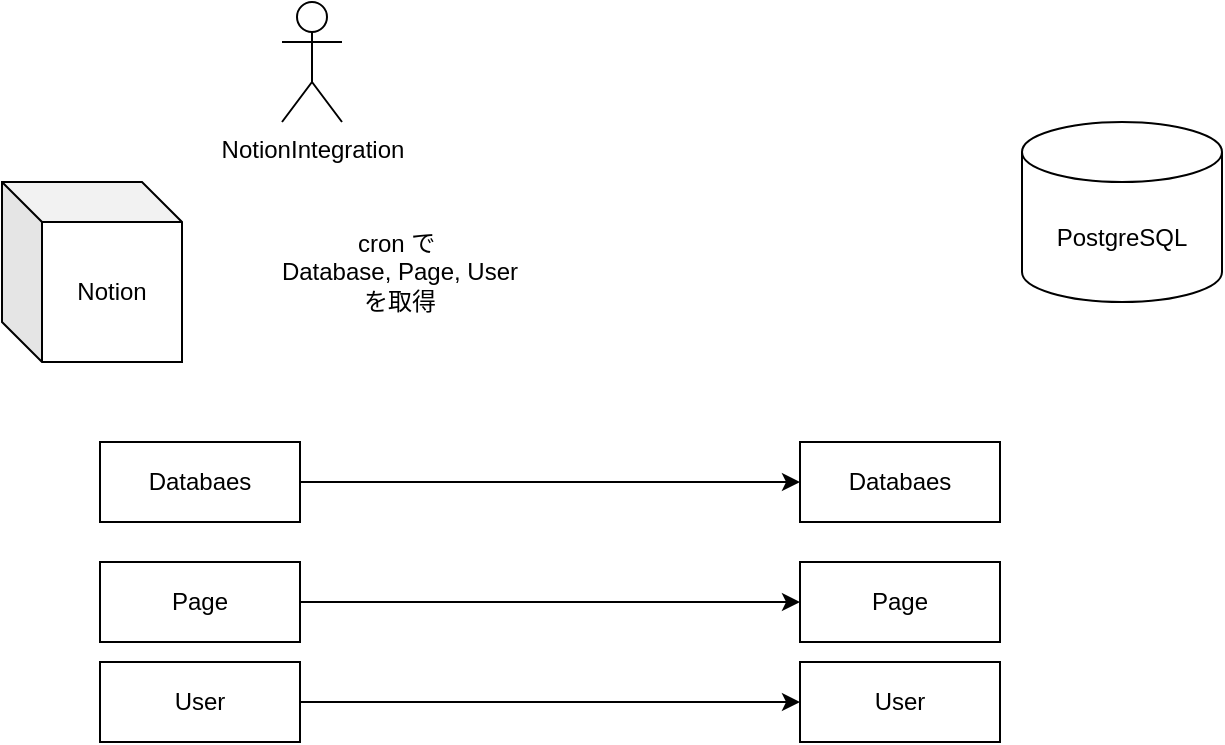 <mxfile>
    <diagram id="TxpSYVkl7BjsVk_-0_NG" name="ER">
        <mxGraphModel dx="299" dy="807" grid="1" gridSize="10" guides="1" tooltips="1" connect="1" arrows="1" fold="1" page="1" pageScale="1" pageWidth="827" pageHeight="1169" math="0" shadow="0">
            <root>
                <mxCell id="0"/>
                <mxCell id="1" parent="0"/>
                <mxCell id="2" value="User" style="whiteSpace=wrap;html=1;align=center;" parent="1" vertex="1">
                    <mxGeometry x="539" y="410" width="100" height="40" as="geometry"/>
                </mxCell>
                <mxCell id="3" value="PostgreSQL" style="shape=cylinder3;whiteSpace=wrap;html=1;boundedLbl=1;backgroundOutline=1;size=15;" parent="1" vertex="1">
                    <mxGeometry x="650" y="140" width="100" height="90" as="geometry"/>
                </mxCell>
                <mxCell id="4" value="Databaes" style="whiteSpace=wrap;html=1;align=center;" parent="1" vertex="1">
                    <mxGeometry x="539" y="300" width="100" height="40" as="geometry"/>
                </mxCell>
                <mxCell id="5" value="Page" style="whiteSpace=wrap;html=1;align=center;" parent="1" vertex="1">
                    <mxGeometry x="539" y="360" width="100" height="40" as="geometry"/>
                </mxCell>
                <mxCell id="6" value="Notion" style="shape=cube;whiteSpace=wrap;html=1;boundedLbl=1;backgroundOutline=1;darkOpacity=0.05;darkOpacity2=0.1;" parent="1" vertex="1">
                    <mxGeometry x="140" y="170" width="90" height="90" as="geometry"/>
                </mxCell>
                <mxCell id="13" style="edgeStyle=orthogonalEdgeStyle;rounded=0;orthogonalLoop=1;jettySize=auto;html=1;exitX=1;exitY=0.5;exitDx=0;exitDy=0;" parent="1" source="9" target="2" edge="1">
                    <mxGeometry relative="1" as="geometry"/>
                </mxCell>
                <mxCell id="9" value="User" style="whiteSpace=wrap;html=1;align=center;" parent="1" vertex="1">
                    <mxGeometry x="189" y="410" width="100" height="40" as="geometry"/>
                </mxCell>
                <mxCell id="14" style="edgeStyle=orthogonalEdgeStyle;rounded=0;orthogonalLoop=1;jettySize=auto;html=1;" parent="1" source="10" edge="1">
                    <mxGeometry relative="1" as="geometry">
                        <mxPoint x="539" y="320" as="targetPoint"/>
                    </mxGeometry>
                </mxCell>
                <mxCell id="10" value="Databaes" style="whiteSpace=wrap;html=1;align=center;" parent="1" vertex="1">
                    <mxGeometry x="189" y="300" width="100" height="40" as="geometry"/>
                </mxCell>
                <mxCell id="16" style="edgeStyle=orthogonalEdgeStyle;rounded=0;orthogonalLoop=1;jettySize=auto;html=1;" parent="1" source="11" target="5" edge="1">
                    <mxGeometry relative="1" as="geometry"/>
                </mxCell>
                <mxCell id="11" value="Page" style="whiteSpace=wrap;html=1;align=center;" parent="1" vertex="1">
                    <mxGeometry x="189" y="360" width="100" height="40" as="geometry"/>
                </mxCell>
                <mxCell id="PVEqJ52VYL4YaJAwCuKx-17" value="cron で&amp;nbsp;&lt;br&gt;Database, Page, User&lt;br&gt;を取得" style="text;html=1;strokeColor=none;fillColor=none;align=center;verticalAlign=middle;whiteSpace=wrap;rounded=0;" parent="1" vertex="1">
                    <mxGeometry x="264" y="195" width="150" height="40" as="geometry"/>
                </mxCell>
                <mxCell id="PVEqJ52VYL4YaJAwCuKx-19" value="NotionIntegration" style="shape=umlActor;verticalLabelPosition=bottom;verticalAlign=top;html=1;outlineConnect=0;" parent="1" vertex="1">
                    <mxGeometry x="280" y="80" width="30" height="60" as="geometry"/>
                </mxCell>
            </root>
        </mxGraphModel>
    </diagram>
    <diagram id="qOPExuqBAVjZdDIs5dfJ" name="Entity">
        <mxGraphModel dx="1249" dy="1242" grid="1" gridSize="10" guides="1" tooltips="1" connect="1" arrows="1" fold="1" page="1" pageScale="1" pageWidth="827" pageHeight="1169" math="0" shadow="0">
            <root>
                <mxCell id="cJ6J8XH3aOtMdcfnhzYg-0"/>
                <mxCell id="cJ6J8XH3aOtMdcfnhzYg-1" parent="cJ6J8XH3aOtMdcfnhzYg-0"/>
            </root>
        </mxGraphModel>
    </diagram>
    <diagram id="eAWqQtzPmwSDoBNyHW1_" name="UseCase">
        <mxGraphModel dx="735" dy="807" grid="1" gridSize="10" guides="1" tooltips="1" connect="1" arrows="1" fold="1" page="1" pageScale="1" pageWidth="827" pageHeight="1169" math="0" shadow="0">
            <root>
                <mxCell id="__tCRyT-38OPpMOLg5pF-0"/>
                <mxCell id="__tCRyT-38OPpMOLg5pF-1" parent="__tCRyT-38OPpMOLg5pF-0"/>
                <mxCell id="lHS09WaRfDWIzXJ0d0OW-1" value="" style="fontStyle=1;align=center;verticalAlign=top;childLayout=stackLayout;horizontal=1;horizontalStack=0;resizeParent=1;resizeParentMax=0;resizeLast=0;marginBottom=0;" vertex="1" parent="__tCRyT-38OPpMOLg5pF-1">
                    <mxGeometry x="80" y="150" width="200" height="88" as="geometry"/>
                </mxCell>
                <mxCell id="lHS09WaRfDWIzXJ0d0OW-2" value="UseCase1" style="html=1;align=left;spacingLeft=4;verticalAlign=middle;strokeColor=none;fillColor=none;fontStyle=1" vertex="1" parent="lHS09WaRfDWIzXJ0d0OW-1">
                    <mxGeometry width="200" height="30" as="geometry"/>
                </mxCell>
                <mxCell id="lHS09WaRfDWIzXJ0d0OW-3" value="" style="shape=ellipse;" vertex="1" parent="lHS09WaRfDWIzXJ0d0OW-2">
                    <mxGeometry x="1" width="20" height="16" relative="1" as="geometry">
                        <mxPoint x="-25" y="7" as="offset"/>
                    </mxGeometry>
                </mxCell>
                <mxCell id="lHS09WaRfDWIzXJ0d0OW-4" value="" style="line;strokeWidth=1;fillColor=none;align=left;verticalAlign=middle;spacingTop=-1;spacingLeft=3;spacingRight=3;rotatable=0;labelPosition=right;points=[];portConstraint=eastwest;" vertex="1" parent="lHS09WaRfDWIzXJ0d0OW-1">
                    <mxGeometry y="30" width="200" height="8" as="geometry"/>
                </mxCell>
                <mxCell id="lHS09WaRfDWIzXJ0d0OW-5" value="extension points" style="html=1;align=center;spacingLeft=4;verticalAlign=top;strokeColor=none;fillColor=none;" vertex="1" parent="lHS09WaRfDWIzXJ0d0OW-1">
                    <mxGeometry y="38" width="200" height="25" as="geometry"/>
                </mxCell>
                <mxCell id="lHS09WaRfDWIzXJ0d0OW-6" value="Extension point 1" style="html=1;align=left;spacingLeft=4;verticalAlign=top;strokeColor=none;fillColor=none;" vertex="1" parent="lHS09WaRfDWIzXJ0d0OW-1">
                    <mxGeometry y="63" width="200" height="25" as="geometry"/>
                </mxCell>
            </root>
        </mxGraphModel>
    </diagram>
</mxfile>